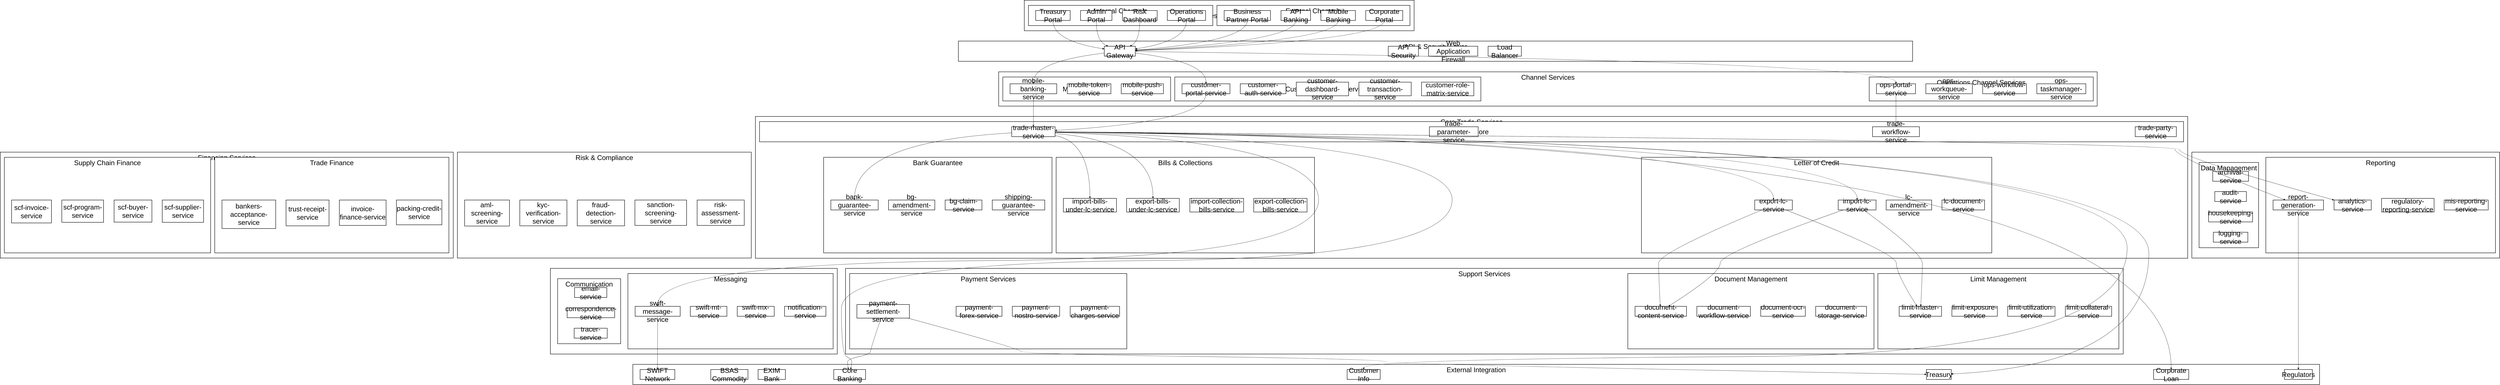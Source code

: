 <mxfile version="24.8.6">
  <diagram name="Page-1" id="Ch82rlO6a8tJsDAHAaDf">
    <mxGraphModel dx="2294" dy="1428" grid="0" gridSize="10" guides="1" tooltips="1" connect="1" arrows="1" fold="1" page="1" pageScale="1" pageWidth="1600" pageHeight="900" math="0" shadow="0">
      <root>
        <mxCell id="0" />
        <mxCell id="1" parent="0" />
        <mxCell id="qGz8__w2eA65XW-UulH--1" value="External Integration" style="whiteSpace=wrap;strokeWidth=2;verticalAlign=top;fontSize=33;" vertex="1" parent="1">
          <mxGeometry x="3081" y="1784" width="8161" height="98" as="geometry" />
        </mxCell>
        <mxCell id="qGz8__w2eA65XW-UulH--2" value="Data Services" style="whiteSpace=wrap;strokeWidth=2;fontSize=33;" vertex="1" parent="1">
          <mxGeometry x="10624" y="756" width="1489" height="513" as="geometry" />
        </mxCell>
        <mxCell id="qGz8__w2eA65XW-UulH--3" value="Data Management" style="whiteSpace=wrap;strokeWidth=2;verticalAlign=top;fontSize=33;" vertex="1" parent="1">
          <mxGeometry x="10659" y="806" width="288" height="413" as="geometry" />
        </mxCell>
        <mxCell id="qGz8__w2eA65XW-UulH--4" value="archival-service" style="whiteSpace=wrap;strokeWidth=2;fontSize=33;" vertex="1" parent="qGz8__w2eA65XW-UulH--3">
          <mxGeometry x="66" y="43" width="173" height="48" as="geometry" />
        </mxCell>
        <mxCell id="qGz8__w2eA65XW-UulH--5" value="audit-service" style="whiteSpace=wrap;strokeWidth=2;fontSize=33;" vertex="1" parent="qGz8__w2eA65XW-UulH--3">
          <mxGeometry x="76" y="141" width="153" height="48" as="geometry" />
        </mxCell>
        <mxCell id="qGz8__w2eA65XW-UulH--6" value="housekeeping-service" style="whiteSpace=wrap;strokeWidth=2;fontSize=33;" vertex="1" parent="qGz8__w2eA65XW-UulH--3">
          <mxGeometry x="46" y="240" width="213" height="48" as="geometry" />
        </mxCell>
        <mxCell id="qGz8__w2eA65XW-UulH--7" value="logging-service" style="whiteSpace=wrap;strokeWidth=2;fontSize=33;" vertex="1" parent="qGz8__w2eA65XW-UulH--3">
          <mxGeometry x="69" y="338" width="167" height="48" as="geometry" />
        </mxCell>
        <mxCell id="qGz8__w2eA65XW-UulH--8" value="Reporting" style="whiteSpace=wrap;strokeWidth=2;verticalAlign=top;fontSize=33;" vertex="1" parent="1">
          <mxGeometry x="10982" y="781" width="1111" height="463" as="geometry" />
        </mxCell>
        <mxCell id="qGz8__w2eA65XW-UulH--9" value="Integration Services" style="whiteSpace=wrap;strokeWidth=2;fontSize=33;" vertex="1" parent="1">
          <mxGeometry x="2682" y="1319" width="1388" height="415" as="geometry" />
        </mxCell>
        <mxCell id="qGz8__w2eA65XW-UulH--10" value="Communication" style="whiteSpace=wrap;strokeWidth=2;verticalAlign=top;fontSize=33;" vertex="1" parent="1">
          <mxGeometry x="2717" y="1369" width="305" height="315" as="geometry" />
        </mxCell>
        <mxCell id="qGz8__w2eA65XW-UulH--11" value="email-service" style="whiteSpace=wrap;strokeWidth=2;fontSize=33;" vertex="1" parent="qGz8__w2eA65XW-UulH--10">
          <mxGeometry x="82" y="43" width="156" height="48" as="geometry" />
        </mxCell>
        <mxCell id="qGz8__w2eA65XW-UulH--12" value="correspondence-service" style="whiteSpace=wrap;strokeWidth=2;fontSize=33;" vertex="1" parent="qGz8__w2eA65XW-UulH--10">
          <mxGeometry x="46" y="141" width="230" height="48" as="geometry" />
        </mxCell>
        <mxCell id="qGz8__w2eA65XW-UulH--13" value="tracer-service" style="whiteSpace=wrap;strokeWidth=2;fontSize=33;" vertex="1" parent="qGz8__w2eA65XW-UulH--10">
          <mxGeometry x="80" y="240" width="160" height="48" as="geometry" />
        </mxCell>
        <mxCell id="qGz8__w2eA65XW-UulH--14" value="Messaging" style="whiteSpace=wrap;strokeWidth=2;verticalAlign=top;fontSize=33;" vertex="1" parent="1">
          <mxGeometry x="3057" y="1344" width="993" height="365" as="geometry" />
        </mxCell>
        <mxCell id="qGz8__w2eA65XW-UulH--15" value="Risk &amp; Compliance" style="whiteSpace=wrap;strokeWidth=2;verticalAlign=top;fontSize=33;" vertex="1" parent="1">
          <mxGeometry x="2232" y="756" width="1422" height="513" as="geometry" />
        </mxCell>
        <mxCell id="qGz8__w2eA65XW-UulH--16" value="Support Services" style="whiteSpace=wrap;strokeWidth=2;verticalAlign=top;fontSize=33;" vertex="1" parent="1">
          <mxGeometry x="4110" y="1319" width="6182" height="415" as="geometry" />
        </mxCell>
        <mxCell id="qGz8__w2eA65XW-UulH--17" value="Payment Services" style="whiteSpace=wrap;strokeWidth=2;verticalAlign=top;fontSize=33;" vertex="1" parent="1">
          <mxGeometry x="4130" y="1344" width="1341" height="365" as="geometry" />
        </mxCell>
        <mxCell id="qGz8__w2eA65XW-UulH--18" value="Document Management" style="whiteSpace=wrap;strokeWidth=2;verticalAlign=top;fontSize=33;" vertex="1" parent="1">
          <mxGeometry x="7895" y="1344" width="1191" height="365" as="geometry" />
        </mxCell>
        <mxCell id="qGz8__w2eA65XW-UulH--19" value="Limit Management" style="whiteSpace=wrap;strokeWidth=2;verticalAlign=top;fontSize=33;" vertex="1" parent="1">
          <mxGeometry x="9105" y="1344" width="1166" height="365" as="geometry" />
        </mxCell>
        <mxCell id="qGz8__w2eA65XW-UulH--20" value="Financing Services" style="whiteSpace=wrap;strokeWidth=2;fontSize=33;verticalAlign=top;" vertex="1" parent="1">
          <mxGeometry x="20" y="756" width="2192" height="513" as="geometry" />
        </mxCell>
        <mxCell id="qGz8__w2eA65XW-UulH--21" value="Supply Chain Finance" style="whiteSpace=wrap;strokeWidth=2;verticalAlign=top;fontSize=33;" vertex="1" parent="1">
          <mxGeometry x="40" y="781" width="998" height="463" as="geometry" />
        </mxCell>
        <mxCell id="qGz8__w2eA65XW-UulH--22" value="Trade Finance" style="whiteSpace=wrap;strokeWidth=2;verticalAlign=top;fontSize=33;" vertex="1" parent="1">
          <mxGeometry x="1058" y="781" width="1133" height="463" as="geometry" />
        </mxCell>
        <mxCell id="qGz8__w2eA65XW-UulH--23" value="Core Trade Services" style="whiteSpace=wrap;strokeWidth=2;verticalAlign=top;fontSize=33;" vertex="1" parent="1">
          <mxGeometry x="3674" y="583" width="6930" height="687" as="geometry" />
        </mxCell>
        <mxCell id="qGz8__w2eA65XW-UulH--24" value="Bank Guarantee" style="whiteSpace=wrap;strokeWidth=2;verticalAlign=top;fontSize=33;" vertex="1" parent="1">
          <mxGeometry x="4004" y="781" width="1105" height="463" as="geometry" />
        </mxCell>
        <mxCell id="qGz8__w2eA65XW-UulH--25" value="Bills &amp; Collections" style="whiteSpace=wrap;strokeWidth=2;verticalAlign=top;fontSize=33;" vertex="1" parent="1">
          <mxGeometry x="5129" y="781" width="1250" height="463" as="geometry" />
        </mxCell>
        <mxCell id="qGz8__w2eA65XW-UulH--26" value="Letter of Credit" style="whiteSpace=wrap;strokeWidth=2;verticalAlign=top;fontSize=33;" vertex="1" parent="1">
          <mxGeometry x="7961" y="781" width="1695" height="463" as="geometry" />
        </mxCell>
        <mxCell id="qGz8__w2eA65XW-UulH--27" value="Trade Core" style="whiteSpace=wrap;strokeWidth=2;fontSize=33;" vertex="1" parent="1">
          <mxGeometry x="3694" y="608" width="6890" height="98" as="geometry" />
        </mxCell>
        <mxCell id="qGz8__w2eA65XW-UulH--28" value="Channel Services" style="whiteSpace=wrap;strokeWidth=2;verticalAlign=top;fontSize=33;" vertex="1" parent="1">
          <mxGeometry x="4851" y="367" width="5315" height="166" as="geometry" />
        </mxCell>
        <mxCell id="qGz8__w2eA65XW-UulH--29" value="Mobile Services" style="whiteSpace=wrap;strokeWidth=2;fontSize=33;" vertex="1" parent="1">
          <mxGeometry x="4871" y="392" width="812" height="116" as="geometry" />
        </mxCell>
        <mxCell id="qGz8__w2eA65XW-UulH--30" value="Operations Channel Services" style="whiteSpace=wrap;strokeWidth=2;verticalAlign=top;fontSize=33;" vertex="1" parent="1">
          <mxGeometry x="9063" y="392" width="1084" height="116" as="geometry" />
        </mxCell>
        <mxCell id="qGz8__w2eA65XW-UulH--31" value="Customer Channel Services" style="whiteSpace=wrap;strokeWidth=2;fontSize=33;" vertex="1" parent="1">
          <mxGeometry x="5703" y="392" width="1481" height="116" as="geometry" />
        </mxCell>
        <mxCell id="qGz8__w2eA65XW-UulH--32" value="API &amp; Security Layer" style="whiteSpace=wrap;strokeWidth=2;verticalAlign=top;fontSize=33;" vertex="1" parent="1">
          <mxGeometry x="4656" y="218" width="4617" height="98" as="geometry" />
        </mxCell>
        <mxCell id="qGz8__w2eA65XW-UulH--33" value="Access Layer" style="whiteSpace=wrap;strokeWidth=2;fontSize=33;" vertex="1" parent="1">
          <mxGeometry x="4975" y="20" width="1886" height="148" as="geometry" />
        </mxCell>
        <mxCell id="qGz8__w2eA65XW-UulH--34" value="Internal Channels" style="whiteSpace=wrap;strokeWidth=2;verticalAlign=top;fontSize=33;" vertex="1" parent="1">
          <mxGeometry x="4995" y="45" width="892" height="98" as="geometry" />
        </mxCell>
        <mxCell id="qGz8__w2eA65XW-UulH--35" value="External Channels" style="whiteSpace=wrap;strokeWidth=2;verticalAlign=top;fontSize=33;" vertex="1" parent="1">
          <mxGeometry x="5907" y="45" width="934" height="98" as="geometry" />
        </mxCell>
        <mxCell id="qGz8__w2eA65XW-UulH--36" value="Corporate Portal" style="whiteSpace=wrap;strokeWidth=2;fontSize=33;" vertex="1" parent="1">
          <mxGeometry x="6627" y="70" width="179" height="48" as="geometry" />
        </mxCell>
        <mxCell id="qGz8__w2eA65XW-UulH--37" value="Mobile Banking" style="whiteSpace=wrap;strokeWidth=2;fontSize=33;" vertex="1" parent="1">
          <mxGeometry x="6410" y="70" width="167" height="48" as="geometry" />
        </mxCell>
        <mxCell id="qGz8__w2eA65XW-UulH--38" value="API Banking" style="whiteSpace=wrap;strokeWidth=2;fontSize=33;" vertex="1" parent="1">
          <mxGeometry x="6217" y="70" width="143" height="48" as="geometry" />
        </mxCell>
        <mxCell id="qGz8__w2eA65XW-UulH--39" value="Business Partner Portal" style="whiteSpace=wrap;strokeWidth=2;fontSize=33;" vertex="1" parent="1">
          <mxGeometry x="5942" y="70" width="224" height="48" as="geometry" />
        </mxCell>
        <mxCell id="qGz8__w2eA65XW-UulH--40" value="Operations Portal" style="whiteSpace=wrap;strokeWidth=2;fontSize=33;" vertex="1" parent="1">
          <mxGeometry x="5667" y="70" width="185" height="48" as="geometry" />
        </mxCell>
        <mxCell id="qGz8__w2eA65XW-UulH--41" value="Risk Dashboard" style="whiteSpace=wrap;strokeWidth=2;fontSize=33;" vertex="1" parent="1">
          <mxGeometry x="5450" y="70" width="168" height="48" as="geometry" />
        </mxCell>
        <mxCell id="qGz8__w2eA65XW-UulH--42" value="Admin Portal" style="whiteSpace=wrap;strokeWidth=2;fontSize=33;" vertex="1" parent="1">
          <mxGeometry x="5247" y="70" width="152" height="48" as="geometry" />
        </mxCell>
        <mxCell id="qGz8__w2eA65XW-UulH--43" value="Treasury Portal" style="whiteSpace=wrap;strokeWidth=2;fontSize=33;" vertex="1" parent="1">
          <mxGeometry x="5030" y="70" width="167" height="48" as="geometry" />
        </mxCell>
        <mxCell id="qGz8__w2eA65XW-UulH--44" value="API Gateway" style="whiteSpace=wrap;strokeWidth=2;fontSize=33;" vertex="1" parent="1">
          <mxGeometry x="5362" y="243" width="150" height="48" as="geometry" />
        </mxCell>
        <mxCell id="qGz8__w2eA65XW-UulH--45" value="API Security" style="whiteSpace=wrap;strokeWidth=2;fontSize=33;" vertex="1" parent="1">
          <mxGeometry x="6736" y="243" width="146" height="48" as="geometry" />
        </mxCell>
        <mxCell id="qGz8__w2eA65XW-UulH--46" value="Web Application Firewall" style="whiteSpace=wrap;strokeWidth=2;fontSize=33;" vertex="1" parent="1">
          <mxGeometry x="6931" y="243" width="238" height="48" as="geometry" />
        </mxCell>
        <mxCell id="qGz8__w2eA65XW-UulH--47" value="Load Balancer" style="whiteSpace=wrap;strokeWidth=2;fontSize=33;" vertex="1" parent="1">
          <mxGeometry x="7219" y="243" width="161" height="48" as="geometry" />
        </mxCell>
        <mxCell id="qGz8__w2eA65XW-UulH--48" value="customer-portal-service" style="whiteSpace=wrap;strokeWidth=2;fontSize=33;" vertex="1" parent="1">
          <mxGeometry x="5738" y="425" width="232" height="48" as="geometry" />
        </mxCell>
        <mxCell id="qGz8__w2eA65XW-UulH--49" value="customer-auth-service" style="whiteSpace=wrap;strokeWidth=2;fontSize=33;" vertex="1" parent="1">
          <mxGeometry x="6020" y="425" width="221" height="48" as="geometry" />
        </mxCell>
        <mxCell id="qGz8__w2eA65XW-UulH--50" value="customer-dashboard-service" style="whiteSpace=wrap;strokeWidth=2;fontSize=33;" vertex="1" parent="1">
          <mxGeometry x="6291" y="417" width="253" height="66" as="geometry" />
        </mxCell>
        <mxCell id="qGz8__w2eA65XW-UulH--51" value="customer-transaction-service" style="whiteSpace=wrap;strokeWidth=2;fontSize=33;" vertex="1" parent="1">
          <mxGeometry x="6594" y="417" width="253" height="66" as="geometry" />
        </mxCell>
        <mxCell id="qGz8__w2eA65XW-UulH--52" value="customer-role-matrix-service" style="whiteSpace=wrap;strokeWidth=2;fontSize=33;" vertex="1" parent="1">
          <mxGeometry x="6897" y="417" width="253" height="66" as="geometry" />
        </mxCell>
        <mxCell id="qGz8__w2eA65XW-UulH--53" value="ops-portal-service" style="whiteSpace=wrap;strokeWidth=2;fontSize=33;" vertex="1" parent="1">
          <mxGeometry x="9098" y="425" width="189" height="48" as="geometry" />
        </mxCell>
        <mxCell id="qGz8__w2eA65XW-UulH--54" value="ops-workqueue-service" style="whiteSpace=wrap;strokeWidth=2;fontSize=33;" vertex="1" parent="1">
          <mxGeometry x="9337" y="425" width="225" height="48" as="geometry" />
        </mxCell>
        <mxCell id="qGz8__w2eA65XW-UulH--55" value="ops-workflow-service" style="whiteSpace=wrap;strokeWidth=2;fontSize=33;" vertex="1" parent="1">
          <mxGeometry x="9612" y="425" width="212" height="48" as="geometry" />
        </mxCell>
        <mxCell id="qGz8__w2eA65XW-UulH--56" value="ops-taskmanager-service" style="whiteSpace=wrap;strokeWidth=2;fontSize=33;" vertex="1" parent="1">
          <mxGeometry x="9874" y="425" width="237" height="48" as="geometry" />
        </mxCell>
        <mxCell id="qGz8__w2eA65XW-UulH--57" value="mobile-banking-service" style="whiteSpace=wrap;strokeWidth=2;fontSize=33;" vertex="1" parent="1">
          <mxGeometry x="4906" y="425" width="226" height="48" as="geometry" />
        </mxCell>
        <mxCell id="qGz8__w2eA65XW-UulH--58" value="mobile-token-service" style="whiteSpace=wrap;strokeWidth=2;fontSize=33;" vertex="1" parent="1">
          <mxGeometry x="5183" y="425" width="211" height="48" as="geometry" />
        </mxCell>
        <mxCell id="qGz8__w2eA65XW-UulH--59" value="mobile-push-service" style="whiteSpace=wrap;strokeWidth=2;fontSize=33;" vertex="1" parent="1">
          <mxGeometry x="5444" y="425" width="204" height="48" as="geometry" />
        </mxCell>
        <mxCell id="qGz8__w2eA65XW-UulH--60" value="trade-master-service" style="whiteSpace=wrap;strokeWidth=2;fontSize=33;" vertex="1" parent="1">
          <mxGeometry x="4914" y="633" width="210" height="48" as="geometry" />
        </mxCell>
        <mxCell id="qGz8__w2eA65XW-UulH--61" value="trade-parameter-service" style="whiteSpace=wrap;strokeWidth=2;fontSize=33;" vertex="1" parent="1">
          <mxGeometry x="6935" y="633" width="236" height="48" as="geometry" />
        </mxCell>
        <mxCell id="qGz8__w2eA65XW-UulH--62" value="trade-workflow-service" style="whiteSpace=wrap;strokeWidth=2;fontSize=33;" vertex="1" parent="1">
          <mxGeometry x="9079" y="633" width="227" height="48" as="geometry" />
        </mxCell>
        <mxCell id="qGz8__w2eA65XW-UulH--63" value="trade-party-service" style="whiteSpace=wrap;strokeWidth=2;fontSize=33;" vertex="1" parent="1">
          <mxGeometry x="10350" y="633" width="199" height="48" as="geometry" />
        </mxCell>
        <mxCell id="qGz8__w2eA65XW-UulH--64" value="import-lc-service" style="whiteSpace=wrap;strokeWidth=2;fontSize=33;" vertex="1" parent="1">
          <mxGeometry x="8913" y="988" width="183" height="48" as="geometry" />
        </mxCell>
        <mxCell id="qGz8__w2eA65XW-UulH--65" value="export-lc-service" style="whiteSpace=wrap;strokeWidth=2;fontSize=33;" vertex="1" parent="1">
          <mxGeometry x="8509" y="988" width="182" height="48" as="geometry" />
        </mxCell>
        <mxCell id="qGz8__w2eA65XW-UulH--66" value="lc-amendment-service" style="whiteSpace=wrap;strokeWidth=2;fontSize=33;" vertex="1" parent="1">
          <mxGeometry x="9145" y="988" width="220" height="48" as="geometry" />
        </mxCell>
        <mxCell id="qGz8__w2eA65XW-UulH--67" value="lc-document-service" style="whiteSpace=wrap;strokeWidth=2;fontSize=33;" vertex="1" parent="1">
          <mxGeometry x="9415" y="988" width="206" height="48" as="geometry" />
        </mxCell>
        <mxCell id="qGz8__w2eA65XW-UulH--68" value="import-bills-under-lc-service" style="whiteSpace=wrap;strokeWidth=2;fontSize=33;" vertex="1" parent="1">
          <mxGeometry x="5164" y="980" width="257" height="66" as="geometry" />
        </mxCell>
        <mxCell id="qGz8__w2eA65XW-UulH--69" value="export-bills-under-lc-service" style="whiteSpace=wrap;strokeWidth=2;fontSize=33;" vertex="1" parent="1">
          <mxGeometry x="5470" y="980" width="255" height="66" as="geometry" />
        </mxCell>
        <mxCell id="qGz8__w2eA65XW-UulH--70" value="import-collection-bills-service" style="whiteSpace=wrap;strokeWidth=2;fontSize=33;" vertex="1" parent="1">
          <mxGeometry x="5776" y="980" width="260" height="66" as="geometry" />
        </mxCell>
        <mxCell id="qGz8__w2eA65XW-UulH--71" value="export-collection-bills-service" style="whiteSpace=wrap;strokeWidth=2;fontSize=33;" vertex="1" parent="1">
          <mxGeometry x="6085" y="980" width="258" height="66" as="geometry" />
        </mxCell>
        <mxCell id="qGz8__w2eA65XW-UulH--72" value="bank-guarantee-service" style="whiteSpace=wrap;strokeWidth=2;fontSize=33;" vertex="1" parent="1">
          <mxGeometry x="4039" y="988" width="229" height="48" as="geometry" />
        </mxCell>
        <mxCell id="qGz8__w2eA65XW-UulH--73" value="bg-amendment-service" style="whiteSpace=wrap;strokeWidth=2;fontSize=33;" vertex="1" parent="1">
          <mxGeometry x="4318" y="988" width="224" height="48" as="geometry" />
        </mxCell>
        <mxCell id="qGz8__w2eA65XW-UulH--74" value="bg-claim-service" style="whiteSpace=wrap;strokeWidth=2;fontSize=33;" vertex="1" parent="1">
          <mxGeometry x="4592" y="988" width="178" height="48" as="geometry" />
        </mxCell>
        <mxCell id="qGz8__w2eA65XW-UulH--75" value="shipping-guarantee-service" style="whiteSpace=wrap;strokeWidth=2;fontSize=33;" vertex="1" parent="1">
          <mxGeometry x="4820" y="988" width="254" height="48" as="geometry" />
        </mxCell>
        <mxCell id="qGz8__w2eA65XW-UulH--76" value="trust-receipt-service" style="whiteSpace=wrap;strokeWidth=2;fontSize=33;" vertex="1" parent="1">
          <mxGeometry x="1403" y="988" width="208" height="125" as="geometry" />
        </mxCell>
        <mxCell id="qGz8__w2eA65XW-UulH--77" value="bankers-acceptance-service" style="whiteSpace=wrap;strokeWidth=2;fontSize=33;" vertex="1" parent="1">
          <mxGeometry x="1093" y="988" width="260" height="138" as="geometry" />
        </mxCell>
        <mxCell id="qGz8__w2eA65XW-UulH--78" value="invoice-finance-service" style="whiteSpace=wrap;strokeWidth=2;fontSize=33;" vertex="1" parent="1">
          <mxGeometry x="1661" y="988" width="226" height="123" as="geometry" />
        </mxCell>
        <mxCell id="qGz8__w2eA65XW-UulH--79" value="packing-credit-service" style="whiteSpace=wrap;strokeWidth=2;fontSize=33;" vertex="1" parent="1">
          <mxGeometry x="1937" y="988" width="220" height="120" as="geometry" />
        </mxCell>
        <mxCell id="qGz8__w2eA65XW-UulH--80" value="scf-program-service" style="whiteSpace=wrap;strokeWidth=2;fontSize=33;" vertex="1" parent="1">
          <mxGeometry x="318" y="988" width="202" height="108" as="geometry" />
        </mxCell>
        <mxCell id="qGz8__w2eA65XW-UulH--81" value="scf-invoice-service" style="whiteSpace=wrap;strokeWidth=2;fontSize=33;" vertex="1" parent="1">
          <mxGeometry x="75" y="988" width="193" height="111" as="geometry" />
        </mxCell>
        <mxCell id="qGz8__w2eA65XW-UulH--82" value="scf-buyer-service" style="whiteSpace=wrap;strokeWidth=2;fontSize=33;" vertex="1" parent="1">
          <mxGeometry x="571" y="988" width="183" height="107" as="geometry" />
        </mxCell>
        <mxCell id="qGz8__w2eA65XW-UulH--83" value="scf-supplier-service" style="whiteSpace=wrap;strokeWidth=2;fontSize=33;" vertex="1" parent="1">
          <mxGeometry x="804" y="988" width="200" height="108" as="geometry" />
        </mxCell>
        <mxCell id="qGz8__w2eA65XW-UulH--84" value="limit-master-service" style="whiteSpace=wrap;strokeWidth=2;fontSize=33;" vertex="1" parent="1">
          <mxGeometry x="9208" y="1503" width="205" height="48" as="geometry" />
        </mxCell>
        <mxCell id="qGz8__w2eA65XW-UulH--85" value="limit-exposure-service" style="whiteSpace=wrap;strokeWidth=2;fontSize=33;" vertex="1" parent="1">
          <mxGeometry x="9463" y="1503" width="220" height="48" as="geometry" />
        </mxCell>
        <mxCell id="qGz8__w2eA65XW-UulH--86" value="limit-utilization-service" style="whiteSpace=wrap;strokeWidth=2;fontSize=33;" vertex="1" parent="1">
          <mxGeometry x="9733" y="1503" width="229" height="48" as="geometry" />
        </mxCell>
        <mxCell id="qGz8__w2eA65XW-UulH--87" value="limit-collateral-service" style="whiteSpace=wrap;strokeWidth=2;fontSize=33;" vertex="1" parent="1">
          <mxGeometry x="10012" y="1503" width="224" height="48" as="geometry" />
        </mxCell>
        <mxCell id="qGz8__w2eA65XW-UulH--88" value="document-content-service" style="whiteSpace=wrap;strokeWidth=2;fontSize=33;" vertex="1" parent="1">
          <mxGeometry x="7930" y="1503" width="249" height="48" as="geometry" />
        </mxCell>
        <mxCell id="qGz8__w2eA65XW-UulH--89" value="document-workflow-service" style="whiteSpace=wrap;strokeWidth=2;fontSize=33;" vertex="1" parent="1">
          <mxGeometry x="8229" y="1503" width="259" height="48" as="geometry" />
        </mxCell>
        <mxCell id="qGz8__w2eA65XW-UulH--90" value="document-ocr-service" style="whiteSpace=wrap;strokeWidth=2;fontSize=33;" vertex="1" parent="1">
          <mxGeometry x="8538" y="1503" width="216" height="48" as="geometry" />
        </mxCell>
        <mxCell id="qGz8__w2eA65XW-UulH--91" value="document-storage-service" style="whiteSpace=wrap;strokeWidth=2;fontSize=33;" vertex="1" parent="1">
          <mxGeometry x="8804" y="1503" width="246" height="48" as="geometry" />
        </mxCell>
        <mxCell id="qGz8__w2eA65XW-UulH--92" value="payment-settlement-service" style="whiteSpace=wrap;strokeWidth=2;fontSize=33;" vertex="1" parent="1">
          <mxGeometry x="4165" y="1494" width="254" height="66" as="geometry" />
        </mxCell>
        <mxCell id="qGz8__w2eA65XW-UulH--93" value="payment-forex-service" style="whiteSpace=wrap;strokeWidth=2;fontSize=33;" vertex="1" parent="1">
          <mxGeometry x="4645" y="1503" width="222" height="48" as="geometry" />
        </mxCell>
        <mxCell id="qGz8__w2eA65XW-UulH--94" value="payment-nostro-service" style="whiteSpace=wrap;strokeWidth=2;fontSize=33;" vertex="1" parent="1">
          <mxGeometry x="4917" y="1503" width="229" height="48" as="geometry" />
        </mxCell>
        <mxCell id="qGz8__w2eA65XW-UulH--95" value="payment-charges-service" style="whiteSpace=wrap;strokeWidth=2;fontSize=33;" vertex="1" parent="1">
          <mxGeometry x="5197" y="1503" width="239" height="48" as="geometry" />
        </mxCell>
        <mxCell id="qGz8__w2eA65XW-UulH--96" value="aml-screening-service" style="whiteSpace=wrap;strokeWidth=2;fontSize=33;" vertex="1" parent="1">
          <mxGeometry x="2267" y="988" width="217" height="126" as="geometry" />
        </mxCell>
        <mxCell id="qGz8__w2eA65XW-UulH--97" value="kyc-verification-service" style="whiteSpace=wrap;strokeWidth=2;fontSize=33;" vertex="1" parent="1">
          <mxGeometry x="2534" y="988" width="228" height="125" as="geometry" />
        </mxCell>
        <mxCell id="qGz8__w2eA65XW-UulH--98" value="fraud-detection-service" style="whiteSpace=wrap;strokeWidth=2;fontSize=33;" vertex="1" parent="1">
          <mxGeometry x="2812" y="988" width="229" height="125" as="geometry" />
        </mxCell>
        <mxCell id="qGz8__w2eA65XW-UulH--99" value="sanction-screening-service" style="whiteSpace=wrap;strokeWidth=2;fontSize=33;" vertex="1" parent="1">
          <mxGeometry x="3091" y="988" width="250" height="123" as="geometry" />
        </mxCell>
        <mxCell id="qGz8__w2eA65XW-UulH--100" value="risk-assessment-service" style="whiteSpace=wrap;strokeWidth=2;fontSize=33;" vertex="1" parent="1">
          <mxGeometry x="3392" y="988" width="228" height="123" as="geometry" />
        </mxCell>
        <mxCell id="qGz8__w2eA65XW-UulH--101" value="swift-message-service" style="whiteSpace=wrap;strokeWidth=2;fontSize=33;" vertex="1" parent="1">
          <mxGeometry x="3092" y="1503" width="218" height="48" as="geometry" />
        </mxCell>
        <mxCell id="qGz8__w2eA65XW-UulH--102" value="swift-mt-service" style="whiteSpace=wrap;strokeWidth=2;fontSize=33;" vertex="1" parent="1">
          <mxGeometry x="3359" y="1503" width="177" height="48" as="geometry" />
        </mxCell>
        <mxCell id="qGz8__w2eA65XW-UulH--103" value="swift-mx-service" style="whiteSpace=wrap;strokeWidth=2;fontSize=33;" vertex="1" parent="1">
          <mxGeometry x="3586" y="1503" width="179" height="48" as="geometry" />
        </mxCell>
        <mxCell id="qGz8__w2eA65XW-UulH--104" value="notification-service" style="whiteSpace=wrap;strokeWidth=2;fontSize=33;" vertex="1" parent="1">
          <mxGeometry x="3815" y="1503" width="200" height="48" as="geometry" />
        </mxCell>
        <mxCell id="qGz8__w2eA65XW-UulH--105" value="report-generation-service" style="whiteSpace=wrap;strokeWidth=2;fontSize=33;" vertex="1" parent="1">
          <mxGeometry x="11017" y="988" width="244" height="48" as="geometry" />
        </mxCell>
        <mxCell id="qGz8__w2eA65XW-UulH--106" value="analytics-service" style="whiteSpace=wrap;strokeWidth=2;fontSize=33;" vertex="1" parent="1">
          <mxGeometry x="11312" y="988" width="180" height="48" as="geometry" />
        </mxCell>
        <mxCell id="qGz8__w2eA65XW-UulH--107" value="regulatory-reporting-service" style="whiteSpace=wrap;strokeWidth=2;fontSize=33;" vertex="1" parent="1">
          <mxGeometry x="11542" y="980" width="254" height="66" as="geometry" />
        </mxCell>
        <mxCell id="qGz8__w2eA65XW-UulH--108" value="mis-reporting-service" style="whiteSpace=wrap;strokeWidth=2;fontSize=33;" vertex="1" parent="1">
          <mxGeometry x="11845" y="988" width="213" height="48" as="geometry" />
        </mxCell>
        <mxCell id="qGz8__w2eA65XW-UulH--109" value="SWIFT Network" style="whiteSpace=wrap;strokeWidth=2;fontSize=33;" vertex="1" parent="1">
          <mxGeometry x="3116" y="1809" width="168" height="48" as="geometry" />
        </mxCell>
        <mxCell id="qGz8__w2eA65XW-UulH--110" value="BSAS Commodity" style="whiteSpace=wrap;strokeWidth=2;fontSize=33;" vertex="1" parent="1">
          <mxGeometry x="3458" y="1809" width="180" height="48" as="geometry" />
        </mxCell>
        <mxCell id="qGz8__w2eA65XW-UulH--111" value="EXIM Bank" style="whiteSpace=wrap;strokeWidth=2;fontSize=33;" vertex="1" parent="1">
          <mxGeometry x="3687" y="1809" width="132" height="48" as="geometry" />
        </mxCell>
        <mxCell id="qGz8__w2eA65XW-UulH--112" value="Core Banking" style="whiteSpace=wrap;strokeWidth=2;fontSize=33;" vertex="1" parent="1">
          <mxGeometry x="4053" y="1809" width="154" height="48" as="geometry" />
        </mxCell>
        <mxCell id="qGz8__w2eA65XW-UulH--113" value="Customer Info" style="whiteSpace=wrap;strokeWidth=2;fontSize=33;" vertex="1" parent="1">
          <mxGeometry x="6537" y="1809" width="160" height="48" as="geometry" />
        </mxCell>
        <mxCell id="qGz8__w2eA65XW-UulH--114" value="Treasury" style="whiteSpace=wrap;strokeWidth=2;fontSize=33;" vertex="1" parent="1">
          <mxGeometry x="9340" y="1809" width="120" height="48" as="geometry" />
        </mxCell>
        <mxCell id="qGz8__w2eA65XW-UulH--115" value="Corporate Loan" style="whiteSpace=wrap;strokeWidth=2;fontSize=33;" vertex="1" parent="1">
          <mxGeometry x="10439" y="1809" width="170" height="48" as="geometry" />
        </mxCell>
        <mxCell id="qGz8__w2eA65XW-UulH--116" value="Regulators" style="whiteSpace=wrap;strokeWidth=2;fontSize=33;" vertex="1" parent="1">
          <mxGeometry x="11072" y="1809" width="135" height="48" as="geometry" />
        </mxCell>
        <mxCell id="qGz8__w2eA65XW-UulH--117" value="" style="curved=1;startArrow=none;endArrow=block;exitX=0.5;exitY=1.01;entryX=1;entryY=0.45;rounded=0;fontSize=33;" edge="1" parent="1" source="qGz8__w2eA65XW-UulH--36" target="qGz8__w2eA65XW-UulH--44">
          <mxGeometry relative="1" as="geometry">
            <Array as="points">
              <mxPoint x="6716" y="218" />
            </Array>
          </mxGeometry>
        </mxCell>
        <mxCell id="qGz8__w2eA65XW-UulH--118" value="" style="curved=1;startArrow=none;endArrow=block;exitX=0.5;exitY=1.01;entryX=1;entryY=0.44;rounded=0;fontSize=33;" edge="1" parent="1" source="qGz8__w2eA65XW-UulH--37" target="qGz8__w2eA65XW-UulH--44">
          <mxGeometry relative="1" as="geometry">
            <Array as="points">
              <mxPoint x="6493" y="218" />
            </Array>
          </mxGeometry>
        </mxCell>
        <mxCell id="qGz8__w2eA65XW-UulH--119" value="" style="curved=1;startArrow=none;endArrow=block;exitX=0.5;exitY=1.01;entryX=1;entryY=0.42;rounded=0;fontSize=33;" edge="1" parent="1" source="qGz8__w2eA65XW-UulH--38" target="qGz8__w2eA65XW-UulH--44">
          <mxGeometry relative="1" as="geometry">
            <Array as="points">
              <mxPoint x="6288" y="218" />
            </Array>
          </mxGeometry>
        </mxCell>
        <mxCell id="qGz8__w2eA65XW-UulH--120" value="" style="curved=1;startArrow=none;endArrow=block;exitX=0.5;exitY=1.01;entryX=1;entryY=0.39;rounded=0;fontSize=33;" edge="1" parent="1" source="qGz8__w2eA65XW-UulH--39" target="qGz8__w2eA65XW-UulH--44">
          <mxGeometry relative="1" as="geometry">
            <Array as="points">
              <mxPoint x="6054" y="218" />
            </Array>
          </mxGeometry>
        </mxCell>
        <mxCell id="qGz8__w2eA65XW-UulH--121" value="" style="curved=1;startArrow=none;endArrow=block;exitX=0.5;exitY=1.01;entryX=1;entryY=0.27;rounded=0;fontSize=33;" edge="1" parent="1" source="qGz8__w2eA65XW-UulH--40" target="qGz8__w2eA65XW-UulH--44">
          <mxGeometry relative="1" as="geometry">
            <Array as="points">
              <mxPoint x="5760" y="218" />
            </Array>
          </mxGeometry>
        </mxCell>
        <mxCell id="qGz8__w2eA65XW-UulH--122" value="" style="curved=1;startArrow=none;endArrow=block;exitX=0.5;exitY=1.01;entryX=0.82;entryY=0.01;rounded=0;fontSize=33;" edge="1" parent="1" source="qGz8__w2eA65XW-UulH--41" target="qGz8__w2eA65XW-UulH--44">
          <mxGeometry relative="1" as="geometry">
            <Array as="points">
              <mxPoint x="5533" y="218" />
            </Array>
          </mxGeometry>
        </mxCell>
        <mxCell id="qGz8__w2eA65XW-UulH--123" value="" style="curved=1;startArrow=none;endArrow=block;exitX=0.5;exitY=1.01;entryX=0.13;entryY=0.01;rounded=0;fontSize=33;" edge="1" parent="1" source="qGz8__w2eA65XW-UulH--42" target="qGz8__w2eA65XW-UulH--44">
          <mxGeometry relative="1" as="geometry">
            <Array as="points">
              <mxPoint x="5323" y="218" />
            </Array>
          </mxGeometry>
        </mxCell>
        <mxCell id="qGz8__w2eA65XW-UulH--124" value="" style="curved=1;startArrow=none;endArrow=block;exitX=0.5;exitY=1.01;entryX=0;entryY=0.27;rounded=0;fontSize=33;" edge="1" parent="1" source="qGz8__w2eA65XW-UulH--43" target="qGz8__w2eA65XW-UulH--44">
          <mxGeometry relative="1" as="geometry">
            <Array as="points">
              <mxPoint x="5114" y="218" />
            </Array>
          </mxGeometry>
        </mxCell>
        <mxCell id="qGz8__w2eA65XW-UulH--125" value="" style="curved=1;startArrow=none;endArrow=block;exitX=1;exitY=0.69;entryX=0.5;entryY=0.01;rounded=0;fontSize=33;" edge="1" parent="1" source="qGz8__w2eA65XW-UulH--44" target="qGz8__w2eA65XW-UulH--48">
          <mxGeometry relative="1" as="geometry">
            <Array as="points">
              <mxPoint x="5854" y="317" />
            </Array>
          </mxGeometry>
        </mxCell>
        <mxCell id="qGz8__w2eA65XW-UulH--126" value="" style="curved=1;startArrow=none;endArrow=block;exitX=1;exitY=0.53;entryX=0.5;entryY=0.01;rounded=0;fontSize=33;" edge="1" parent="1" source="qGz8__w2eA65XW-UulH--44" target="qGz8__w2eA65XW-UulH--53">
          <mxGeometry relative="1" as="geometry">
            <Array as="points">
              <mxPoint x="9192" y="317" />
            </Array>
          </mxGeometry>
        </mxCell>
        <mxCell id="qGz8__w2eA65XW-UulH--127" value="" style="curved=1;startArrow=none;endArrow=block;exitX=0;exitY=0.69;entryX=0.5;entryY=0.01;rounded=0;fontSize=33;" edge="1" parent="1" source="qGz8__w2eA65XW-UulH--44" target="qGz8__w2eA65XW-UulH--57">
          <mxGeometry relative="1" as="geometry">
            <Array as="points">
              <mxPoint x="5019" y="317" />
            </Array>
          </mxGeometry>
        </mxCell>
        <mxCell id="qGz8__w2eA65XW-UulH--128" value="" style="curved=1;startArrow=none;endArrow=block;exitX=0.5;exitY=1.02;entryX=1;entryY=0.37;rounded=0;fontSize=33;" edge="1" parent="1" source="qGz8__w2eA65XW-UulH--48" target="qGz8__w2eA65XW-UulH--60">
          <mxGeometry relative="1" as="geometry">
            <Array as="points">
              <mxPoint x="5854" y="608" />
            </Array>
          </mxGeometry>
        </mxCell>
        <mxCell id="qGz8__w2eA65XW-UulH--129" value="" style="curved=1;startArrow=none;endArrow=block;exitX=0.5;exitY=1.02;entryX=0.5;entryY=-0.01;rounded=0;fontSize=33;" edge="1" parent="1" source="qGz8__w2eA65XW-UulH--53" target="qGz8__w2eA65XW-UulH--62">
          <mxGeometry relative="1" as="geometry">
            <Array as="points" />
          </mxGeometry>
        </mxCell>
        <mxCell id="qGz8__w2eA65XW-UulH--130" value="" style="curved=1;startArrow=none;endArrow=block;exitX=0.5;exitY=1.02;entryX=0.5;entryY=-0.01;rounded=0;fontSize=33;" edge="1" parent="1" source="qGz8__w2eA65XW-UulH--57" target="qGz8__w2eA65XW-UulH--60">
          <mxGeometry relative="1" as="geometry">
            <Array as="points" />
          </mxGeometry>
        </mxCell>
        <mxCell id="qGz8__w2eA65XW-UulH--131" value="" style="curved=1;startArrow=none;endArrow=block;exitX=1;exitY=0.52;entryX=0.5;entryY=0.01;rounded=0;fontSize=33;" edge="1" parent="1" source="qGz8__w2eA65XW-UulH--60" target="qGz8__w2eA65XW-UulH--64">
          <mxGeometry relative="1" as="geometry">
            <Array as="points">
              <mxPoint x="9004" y="706" />
            </Array>
          </mxGeometry>
        </mxCell>
        <mxCell id="qGz8__w2eA65XW-UulH--132" value="" style="curved=1;startArrow=none;endArrow=block;exitX=1;exitY=0.53;entryX=0.5;entryY=0.01;rounded=0;fontSize=33;" edge="1" parent="1" source="qGz8__w2eA65XW-UulH--60" target="qGz8__w2eA65XW-UulH--65">
          <mxGeometry relative="1" as="geometry">
            <Array as="points">
              <mxPoint x="8600" y="706" />
            </Array>
          </mxGeometry>
        </mxCell>
        <mxCell id="qGz8__w2eA65XW-UulH--133" value="" style="curved=1;startArrow=none;endArrow=block;exitX=1;exitY=0.89;entryX=0.5;entryY=-0.01;rounded=0;fontSize=33;" edge="1" parent="1" source="qGz8__w2eA65XW-UulH--60" target="qGz8__w2eA65XW-UulH--68">
          <mxGeometry relative="1" as="geometry">
            <Array as="points">
              <mxPoint x="5292" y="706" />
            </Array>
          </mxGeometry>
        </mxCell>
        <mxCell id="qGz8__w2eA65XW-UulH--134" value="" style="curved=1;startArrow=none;endArrow=block;exitX=1;exitY=0.68;entryX=0.5;entryY=-0.01;rounded=0;fontSize=33;" edge="1" parent="1" source="qGz8__w2eA65XW-UulH--60" target="qGz8__w2eA65XW-UulH--69">
          <mxGeometry relative="1" as="geometry">
            <Array as="points">
              <mxPoint x="5598" y="706" />
            </Array>
          </mxGeometry>
        </mxCell>
        <mxCell id="qGz8__w2eA65XW-UulH--135" value="" style="curved=1;startArrow=none;endArrow=block;exitX=0;exitY=0.62;entryX=0.5;entryY=0.01;rounded=0;fontSize=33;" edge="1" parent="1" source="qGz8__w2eA65XW-UulH--60" target="qGz8__w2eA65XW-UulH--72">
          <mxGeometry relative="1" as="geometry">
            <Array as="points">
              <mxPoint x="4154" y="706" />
            </Array>
          </mxGeometry>
        </mxCell>
        <mxCell id="qGz8__w2eA65XW-UulH--144" value="" style="curved=1;startArrow=none;endArrow=block;exitX=0.68;exitY=1.02;entryX=0.51;entryY=-0.01;rounded=0;fontSize=33;" edge="1" parent="1" source="qGz8__w2eA65XW-UulH--64" target="qGz8__w2eA65XW-UulH--84">
          <mxGeometry relative="1" as="geometry">
            <Array as="points">
              <mxPoint x="9320" y="1244" />
              <mxPoint x="9320" y="1344" />
            </Array>
          </mxGeometry>
        </mxCell>
        <mxCell id="qGz8__w2eA65XW-UulH--145" value="" style="curved=1;startArrow=none;endArrow=block;exitX=0.84;exitY=1.02;entryX=0.42;entryY=-0.01;rounded=0;fontSize=33;" edge="1" parent="1" source="qGz8__w2eA65XW-UulH--65" target="qGz8__w2eA65XW-UulH--84">
          <mxGeometry relative="1" as="geometry">
            <Array as="points">
              <mxPoint x="9194" y="1244" />
              <mxPoint x="9194" y="1344" />
            </Array>
          </mxGeometry>
        </mxCell>
        <mxCell id="qGz8__w2eA65XW-UulH--146" value="" style="curved=1;startArrow=none;endArrow=block;exitX=0.12;exitY=1.02;entryX=0.65;entryY=-0.01;rounded=0;fontSize=33;" edge="1" parent="1" source="qGz8__w2eA65XW-UulH--64" target="qGz8__w2eA65XW-UulH--88">
          <mxGeometry relative="1" as="geometry">
            <Array as="points">
              <mxPoint x="8342" y="1244" />
              <mxPoint x="8342" y="1344" />
            </Array>
          </mxGeometry>
        </mxCell>
        <mxCell id="qGz8__w2eA65XW-UulH--147" value="" style="curved=1;startArrow=none;endArrow=block;exitX=0.18;exitY=1.02;entryX=0.49;entryY=-0.01;rounded=0;fontSize=33;" edge="1" parent="1" source="qGz8__w2eA65XW-UulH--65" target="qGz8__w2eA65XW-UulH--88">
          <mxGeometry relative="1" as="geometry">
            <Array as="points">
              <mxPoint x="8044" y="1244" />
              <mxPoint x="8044" y="1344" />
            </Array>
          </mxGeometry>
        </mxCell>
        <mxCell id="qGz8__w2eA65XW-UulH--155" value="" style="curved=1;startArrow=none;endArrow=block;exitX=1;exitY=0.57;entryX=0.5;entryY=-0.01;rounded=0;fontSize=33;" edge="1" parent="1" source="qGz8__w2eA65XW-UulH--60" target="qGz8__w2eA65XW-UulH--101">
          <mxGeometry relative="1" as="geometry">
            <Array as="points">
              <mxPoint x="6399" y="706" />
              <mxPoint x="6399" y="1269" />
              <mxPoint x="3200" y="1294" />
            </Array>
          </mxGeometry>
        </mxCell>
        <mxCell id="qGz8__w2eA65XW-UulH--156" value="" style="curved=1;startArrow=none;endArrow=block;exitX=0.5;exitY=1;entryX=0.5;entryY=0.01;rounded=0;fontSize=33;" edge="1" parent="1" source="qGz8__w2eA65XW-UulH--101" target="qGz8__w2eA65XW-UulH--109">
          <mxGeometry relative="1" as="geometry">
            <Array as="points" />
          </mxGeometry>
        </mxCell>
        <mxCell id="qGz8__w2eA65XW-UulH--157" value="" style="curved=1;startArrow=none;endArrow=block;exitX=1;exitY=0.55;entryX=0.53;entryY=0.01;rounded=0;fontSize=33;" edge="1" parent="1" source="qGz8__w2eA65XW-UulH--60" target="qGz8__w2eA65XW-UulH--112">
          <mxGeometry relative="1" as="geometry">
            <Array as="points">
              <mxPoint x="7045" y="706" />
              <mxPoint x="7045" y="1269" />
              <mxPoint x="4090" y="1294" />
              <mxPoint x="4090" y="1734" />
              <mxPoint x="4140" y="1759" />
              <mxPoint x="4140" y="1784" />
            </Array>
          </mxGeometry>
        </mxCell>
        <mxCell id="qGz8__w2eA65XW-UulH--158" value="" style="curved=1;startArrow=none;endArrow=block;exitX=1;exitY=0.52;entryX=0.5;entryY=0.01;rounded=0;fontSize=33;" edge="1" parent="1" source="qGz8__w2eA65XW-UulH--60" target="qGz8__w2eA65XW-UulH--113">
          <mxGeometry relative="1" as="geometry">
            <Array as="points">
              <mxPoint x="10311" y="706" />
              <mxPoint x="10311" y="1734" />
              <mxPoint x="6617" y="1759" />
            </Array>
          </mxGeometry>
        </mxCell>
        <mxCell id="qGz8__w2eA65XW-UulH--159" value="" style="curved=1;startArrow=none;endArrow=block;exitX=1;exitY=0.52;entryX=1;entryY=0.45;rounded=0;fontSize=33;" edge="1" parent="1" source="qGz8__w2eA65XW-UulH--60" target="qGz8__w2eA65XW-UulH--114">
          <mxGeometry relative="1" as="geometry">
            <Array as="points">
              <mxPoint x="10416" y="706" />
              <mxPoint x="10416" y="1784" />
            </Array>
          </mxGeometry>
        </mxCell>
        <mxCell id="qGz8__w2eA65XW-UulH--160" value="" style="curved=1;startArrow=none;endArrow=block;exitX=1;exitY=0.51;entryX=0.5;entryY=0.01;rounded=0;fontSize=33;" edge="1" parent="1" source="qGz8__w2eA65XW-UulH--60" target="qGz8__w2eA65XW-UulH--115">
          <mxGeometry relative="1" as="geometry">
            <Array as="points">
              <mxPoint x="10524" y="706" />
            </Array>
          </mxGeometry>
        </mxCell>
        <mxCell id="qGz8__w2eA65XW-UulH--161" value="" style="curved=1;startArrow=none;endArrow=block;exitX=0.46;exitY=1;entryX=0.46;entryY=0.01;rounded=0;fontSize=33;" edge="1" parent="1" source="qGz8__w2eA65XW-UulH--92" target="qGz8__w2eA65XW-UulH--112">
          <mxGeometry relative="1" as="geometry">
            <Array as="points">
              <mxPoint x="4231" y="1709" />
              <mxPoint x="4231" y="1734" />
              <mxPoint x="4120" y="1759" />
              <mxPoint x="4120" y="1784" />
            </Array>
          </mxGeometry>
        </mxCell>
        <mxCell id="qGz8__w2eA65XW-UulH--162" value="" style="curved=1;startArrow=none;endArrow=block;exitX=0.97;exitY=1;entryX=0;entryY=0.49;rounded=0;fontSize=33;" edge="1" parent="1" source="qGz8__w2eA65XW-UulH--92" target="qGz8__w2eA65XW-UulH--114">
          <mxGeometry relative="1" as="geometry">
            <Array as="points">
              <mxPoint x="4959" y="1709" />
              <mxPoint x="4959" y="1734" />
              <mxPoint x="6723" y="1759" />
              <mxPoint x="6723" y="1784" />
            </Array>
          </mxGeometry>
        </mxCell>
        <mxCell id="qGz8__w2eA65XW-UulH--163" value="" style="curved=1;startArrow=none;endArrow=block;exitX=1;exitY=0.51;entryX=0.25;entryY=0.01;rounded=0;fontSize=33;" edge="1" parent="1" source="qGz8__w2eA65XW-UulH--60" target="qGz8__w2eA65XW-UulH--105">
          <mxGeometry relative="1" as="geometry">
            <Array as="points">
              <mxPoint x="10544" y="706" />
              <mxPoint x="10544" y="781" />
            </Array>
          </mxGeometry>
        </mxCell>
        <mxCell id="qGz8__w2eA65XW-UulH--164" value="" style="curved=1;startArrow=none;endArrow=block;exitX=1;exitY=0.51;entryX=0.01;entryY=0.01;rounded=0;fontSize=33;" edge="1" parent="1" source="qGz8__w2eA65XW-UulH--60" target="qGz8__w2eA65XW-UulH--106">
          <mxGeometry relative="1" as="geometry">
            <Array as="points">
              <mxPoint x="10564" y="706" />
              <mxPoint x="10564" y="781" />
            </Array>
          </mxGeometry>
        </mxCell>
        <mxCell id="qGz8__w2eA65XW-UulH--165" value="" style="curved=1;startArrow=none;endArrow=block;exitX=0.5;exitY=1.02;entryX=0.5;entryY=0.01;rounded=0;fontSize=33;" edge="1" parent="1" source="qGz8__w2eA65XW-UulH--105" target="qGz8__w2eA65XW-UulH--116">
          <mxGeometry relative="1" as="geometry">
            <Array as="points" />
          </mxGeometry>
        </mxCell>
      </root>
    </mxGraphModel>
  </diagram>
</mxfile>
